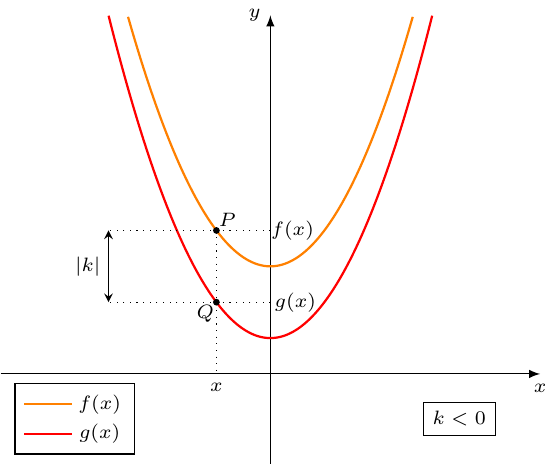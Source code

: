 \documentclass[crop]{standalone}
\usepackage[dvipsnames]{xcolor}
\usepackage{tikz}
\usepackage{pgfplots}
\pgfplotsset{compat=1.18}
\usetikzlibrary{shapes.geometric,positioning}
\begin{document}
  \begin{tikzpicture}[font=\scriptsize]
    \begin{axis}[%
      axis x line=center,axis y line=center,
      % axis on top,
      % unit vector ratio={1 1},
      xlabel={$x$},ylabel={$y$},
      xlabel style={below},ylabel style={left},
      xmin=-5,xmax=5,xtick=\empty,
      ymin=-2.5,ymax=10,ytick=\empty,
      restrict y to domain=-2:10,
      axis line style={-latex},
      legend entries={$f(x)$,$g(x)$},
      legend columns=1,
      legend style={at={(axis cs:-2.5,-0.25)}},
      declare function={
        k = -2;
        f(\x) = \x^2 + 3;
        g(\x) = f(\x) + k;
      }
    ]%
      
      \node[draw] at (3.5,-1.25) {$k<0$};

      \addplot[mark=none,domain=-5:5,color=orange,thick,samples=1000] {f(x)};
      \addplot[mark=none,domain=-5:5,color=red,thick,samples=1000] {g(x)};
      
      \draw[dotted] (0,{f(-1)}) -- (-3,{f(-1)});
      \draw[dotted] (0,{g(-1)}) -- (-3,{g(-1)});
      \draw[stealth-stealth] (-3,{f(-1)}) -- (-3,{g(-1)});
      \node[xshift=-0.75em] at (-3,{0.5*(g(-1)+f(-1))}) {$|k|$};
      \draw[fill=black] (-1,{f(-1)}) circle (1pt);
      \draw[fill=black] (-1,{g(-1)}) circle (1pt);
      \draw[dotted] (-1,{f(-1)}) -- (-1,0);
      \node[yshift=-0.5em] at (-1,0) {$x$};
      \node[yshift=0.4em,xshift=0.4em] at (-1,{f(-1)}) {$P$};
      \node[xshift=0.8em] at (0,{f(-1)}) {$f(x)$};
      \node[yshift=-0.4em,xshift=-0.4em] at (-1,{g(-1)}) {$Q$};
      \node[xshift=0.9em] at (0,{g(-1)}) {$g(x)$};
    \end{axis}
  \end{tikzpicture}%
\end{document}